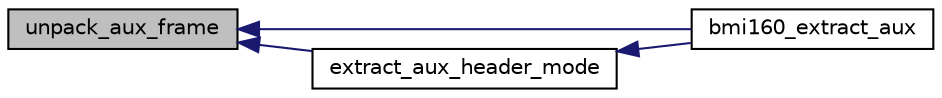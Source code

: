 digraph "unpack_aux_frame"
{
  edge [fontname="Helvetica",fontsize="10",labelfontname="Helvetica",labelfontsize="10"];
  node [fontname="Helvetica",fontsize="10",shape=record];
  rankdir="LR";
  Node1 [label="unpack_aux_frame",height=0.2,width=0.4,color="black", fillcolor="grey75", style="filled", fontcolor="black"];
  Node1 -> Node2 [dir="back",color="midnightblue",fontsize="10",style="solid",fontname="Helvetica"];
  Node2 [label="bmi160_extract_aux",height=0.2,width=0.4,color="black", fillcolor="white", style="filled",URL="$bmi160_8h.html#ab21ca26b7df608549e5d1bd583e4d52a",tooltip="This API parses and extracts the aux frames from FIFO data read by the \"bmi160_get_fifo_data\" API and..."];
  Node1 -> Node3 [dir="back",color="midnightblue",fontsize="10",style="solid",fontname="Helvetica"];
  Node3 [label="extract_aux_header_mode",height=0.2,width=0.4,color="black", fillcolor="white", style="filled",URL="$bmi160_8c.html#a6a255669d0bfff7bd48ab205d6bd2070",tooltip="This API is used to parse the aux data from the FIFO data in header mode. "];
  Node3 -> Node2 [dir="back",color="midnightblue",fontsize="10",style="solid",fontname="Helvetica"];
}
